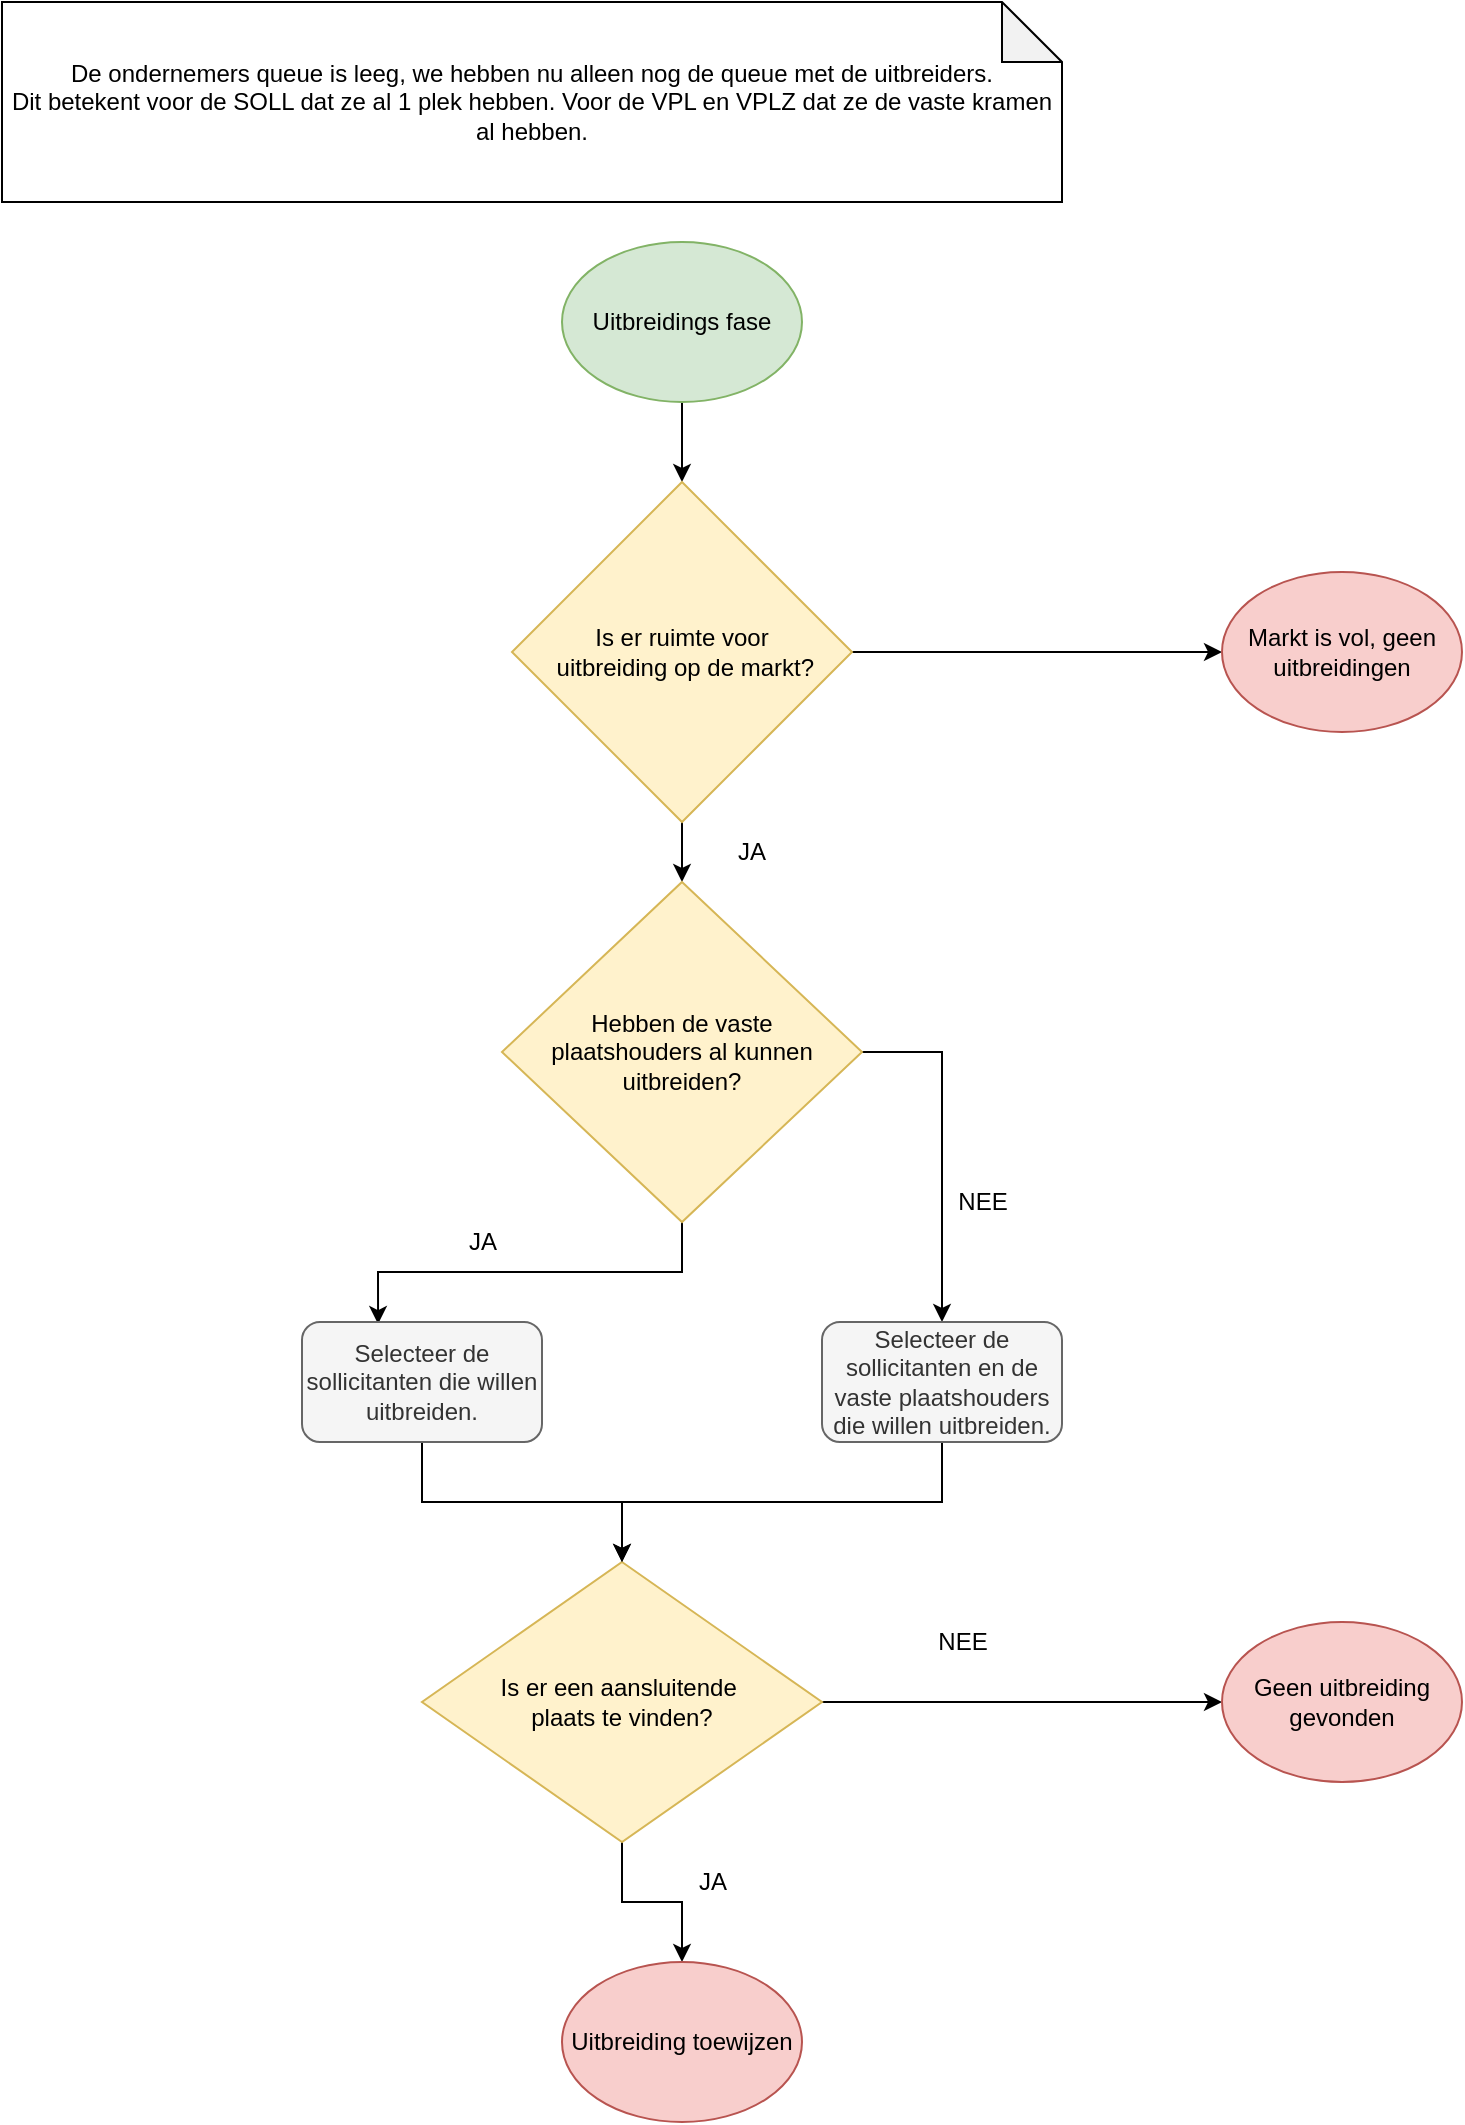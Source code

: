 <mxfile version="16.0.2" type="device"><diagram id="6Wyp5CZZXiOFokiEdv9J" name="Page-1"><mxGraphModel dx="1422" dy="905" grid="1" gridSize="10" guides="1" tooltips="1" connect="1" arrows="1" fold="1" page="1" pageScale="1" pageWidth="850" pageHeight="1100" math="0" shadow="0"><root><mxCell id="0"/><mxCell id="1" parent="0"/><mxCell id="SyWw_6MeKcFzz6-Uje9w-11" value="De ondernemers queue is leeg, we hebben nu alleen nog de queue met de uitbreiders.&lt;br&gt;Dit betekent voor de SOLL dat ze al 1 plek hebben. Voor de VPL en VPLZ dat ze de vaste kramen al hebben." style="shape=note;whiteSpace=wrap;html=1;backgroundOutline=1;darkOpacity=0.05;" parent="1" vertex="1"><mxGeometry x="20" y="20" width="530" height="100" as="geometry"/></mxCell><mxCell id="dzLD6aE6mE0R3wrX1fQA-7" style="edgeStyle=orthogonalEdgeStyle;rounded=0;orthogonalLoop=1;jettySize=auto;html=1;" edge="1" parent="1" source="dzLD6aE6mE0R3wrX1fQA-1" target="dzLD6aE6mE0R3wrX1fQA-2"><mxGeometry relative="1" as="geometry"/></mxCell><mxCell id="dzLD6aE6mE0R3wrX1fQA-1" value="Uitbreidings fase" style="ellipse;whiteSpace=wrap;html=1;fillColor=#d5e8d4;strokeColor=#82b366;" vertex="1" parent="1"><mxGeometry x="300" y="140" width="120" height="80" as="geometry"/></mxCell><mxCell id="dzLD6aE6mE0R3wrX1fQA-8" style="edgeStyle=orthogonalEdgeStyle;rounded=0;orthogonalLoop=1;jettySize=auto;html=1;" edge="1" parent="1" source="dzLD6aE6mE0R3wrX1fQA-2" target="dzLD6aE6mE0R3wrX1fQA-6"><mxGeometry relative="1" as="geometry"/></mxCell><mxCell id="dzLD6aE6mE0R3wrX1fQA-9" style="edgeStyle=orthogonalEdgeStyle;rounded=0;orthogonalLoop=1;jettySize=auto;html=1;exitX=0.5;exitY=1;exitDx=0;exitDy=0;entryX=0.5;entryY=0;entryDx=0;entryDy=0;" edge="1" parent="1" source="dzLD6aE6mE0R3wrX1fQA-2" target="dzLD6aE6mE0R3wrX1fQA-3"><mxGeometry relative="1" as="geometry"/></mxCell><mxCell id="dzLD6aE6mE0R3wrX1fQA-2" value="Is er ruimte voor&lt;br&gt;&amp;nbsp;uitbreiding op de markt?" style="rhombus;whiteSpace=wrap;html=1;fillColor=#fff2cc;strokeColor=#d6b656;" vertex="1" parent="1"><mxGeometry x="275" y="260" width="170" height="170" as="geometry"/></mxCell><mxCell id="dzLD6aE6mE0R3wrX1fQA-13" style="edgeStyle=orthogonalEdgeStyle;rounded=0;orthogonalLoop=1;jettySize=auto;html=1;entryX=0.317;entryY=0.017;entryDx=0;entryDy=0;entryPerimeter=0;" edge="1" parent="1" source="dzLD6aE6mE0R3wrX1fQA-3" target="dzLD6aE6mE0R3wrX1fQA-11"><mxGeometry relative="1" as="geometry"/></mxCell><mxCell id="dzLD6aE6mE0R3wrX1fQA-14" style="edgeStyle=orthogonalEdgeStyle;rounded=0;orthogonalLoop=1;jettySize=auto;html=1;exitX=1;exitY=0.5;exitDx=0;exitDy=0;" edge="1" parent="1" source="dzLD6aE6mE0R3wrX1fQA-3" target="dzLD6aE6mE0R3wrX1fQA-12"><mxGeometry relative="1" as="geometry"/></mxCell><mxCell id="dzLD6aE6mE0R3wrX1fQA-3" value="Hebben de vaste &lt;br&gt;plaatshouders al kunnen uitbreiden?" style="rhombus;whiteSpace=wrap;html=1;fillColor=#fff2cc;strokeColor=#d6b656;" vertex="1" parent="1"><mxGeometry x="270" y="460" width="180" height="170" as="geometry"/></mxCell><mxCell id="dzLD6aE6mE0R3wrX1fQA-20" style="edgeStyle=orthogonalEdgeStyle;rounded=0;orthogonalLoop=1;jettySize=auto;html=1;entryX=0;entryY=0.5;entryDx=0;entryDy=0;" edge="1" parent="1" source="dzLD6aE6mE0R3wrX1fQA-4" target="dzLD6aE6mE0R3wrX1fQA-5"><mxGeometry relative="1" as="geometry"/></mxCell><mxCell id="dzLD6aE6mE0R3wrX1fQA-22" style="edgeStyle=orthogonalEdgeStyle;rounded=0;orthogonalLoop=1;jettySize=auto;html=1;" edge="1" parent="1" source="dzLD6aE6mE0R3wrX1fQA-4" target="dzLD6aE6mE0R3wrX1fQA-21"><mxGeometry relative="1" as="geometry"/></mxCell><mxCell id="dzLD6aE6mE0R3wrX1fQA-4" value="Is er een aansluitende&amp;nbsp;&lt;br&gt;plaats te vinden?" style="rhombus;whiteSpace=wrap;html=1;fillColor=#fff2cc;strokeColor=#d6b656;" vertex="1" parent="1"><mxGeometry x="230" y="800" width="200" height="140" as="geometry"/></mxCell><mxCell id="dzLD6aE6mE0R3wrX1fQA-5" value="Geen uitbreiding gevonden" style="ellipse;whiteSpace=wrap;html=1;fillColor=#f8cecc;strokeColor=#b85450;" vertex="1" parent="1"><mxGeometry x="630" y="830" width="120" height="80" as="geometry"/></mxCell><mxCell id="dzLD6aE6mE0R3wrX1fQA-6" value="Markt is vol, geen uitbreidingen" style="ellipse;whiteSpace=wrap;html=1;fillColor=#f8cecc;strokeColor=#b85450;" vertex="1" parent="1"><mxGeometry x="630" y="305" width="120" height="80" as="geometry"/></mxCell><mxCell id="dzLD6aE6mE0R3wrX1fQA-10" value="JA" style="text;html=1;strokeColor=none;fillColor=none;align=center;verticalAlign=middle;whiteSpace=wrap;rounded=0;" vertex="1" parent="1"><mxGeometry x="365" y="430" width="60" height="30" as="geometry"/></mxCell><mxCell id="dzLD6aE6mE0R3wrX1fQA-17" style="edgeStyle=orthogonalEdgeStyle;rounded=0;orthogonalLoop=1;jettySize=auto;html=1;" edge="1" parent="1" source="dzLD6aE6mE0R3wrX1fQA-11" target="dzLD6aE6mE0R3wrX1fQA-4"><mxGeometry relative="1" as="geometry"/></mxCell><mxCell id="dzLD6aE6mE0R3wrX1fQA-11" value="Selecteer de sollicitanten die willen&lt;br&gt;uitbreiden." style="rounded=1;whiteSpace=wrap;html=1;fillColor=#f5f5f5;fontColor=#333333;strokeColor=#666666;" vertex="1" parent="1"><mxGeometry x="170" y="680" width="120" height="60" as="geometry"/></mxCell><mxCell id="dzLD6aE6mE0R3wrX1fQA-19" style="edgeStyle=orthogonalEdgeStyle;rounded=0;orthogonalLoop=1;jettySize=auto;html=1;entryX=0.5;entryY=0;entryDx=0;entryDy=0;" edge="1" parent="1" source="dzLD6aE6mE0R3wrX1fQA-12" target="dzLD6aE6mE0R3wrX1fQA-4"><mxGeometry relative="1" as="geometry"/></mxCell><mxCell id="dzLD6aE6mE0R3wrX1fQA-12" value="Selecteer de sollicitanten en de vaste plaatshouders die willen uitbreiden." style="rounded=1;whiteSpace=wrap;html=1;fillColor=#f5f5f5;fontColor=#333333;strokeColor=#666666;" vertex="1" parent="1"><mxGeometry x="430" y="680" width="120" height="60" as="geometry"/></mxCell><mxCell id="dzLD6aE6mE0R3wrX1fQA-15" value="NEE" style="text;html=1;align=center;verticalAlign=middle;resizable=0;points=[];autosize=1;strokeColor=none;fillColor=none;" vertex="1" parent="1"><mxGeometry x="490" y="610" width="40" height="20" as="geometry"/></mxCell><mxCell id="dzLD6aE6mE0R3wrX1fQA-16" value="JA" style="text;html=1;align=center;verticalAlign=middle;resizable=0;points=[];autosize=1;strokeColor=none;fillColor=none;" vertex="1" parent="1"><mxGeometry x="245" y="630" width="30" height="20" as="geometry"/></mxCell><mxCell id="dzLD6aE6mE0R3wrX1fQA-21" value="Uitbreiding toewijzen" style="ellipse;whiteSpace=wrap;html=1;fillColor=#f8cecc;strokeColor=#b85450;" vertex="1" parent="1"><mxGeometry x="300" y="1000" width="120" height="80" as="geometry"/></mxCell><mxCell id="dzLD6aE6mE0R3wrX1fQA-23" value="JA" style="text;html=1;align=center;verticalAlign=middle;resizable=0;points=[];autosize=1;strokeColor=none;fillColor=none;" vertex="1" parent="1"><mxGeometry x="360" y="950" width="30" height="20" as="geometry"/></mxCell><mxCell id="dzLD6aE6mE0R3wrX1fQA-24" value="NEE" style="text;html=1;align=center;verticalAlign=middle;resizable=0;points=[];autosize=1;strokeColor=none;fillColor=none;" vertex="1" parent="1"><mxGeometry x="480" y="830" width="40" height="20" as="geometry"/></mxCell></root></mxGraphModel></diagram></mxfile>